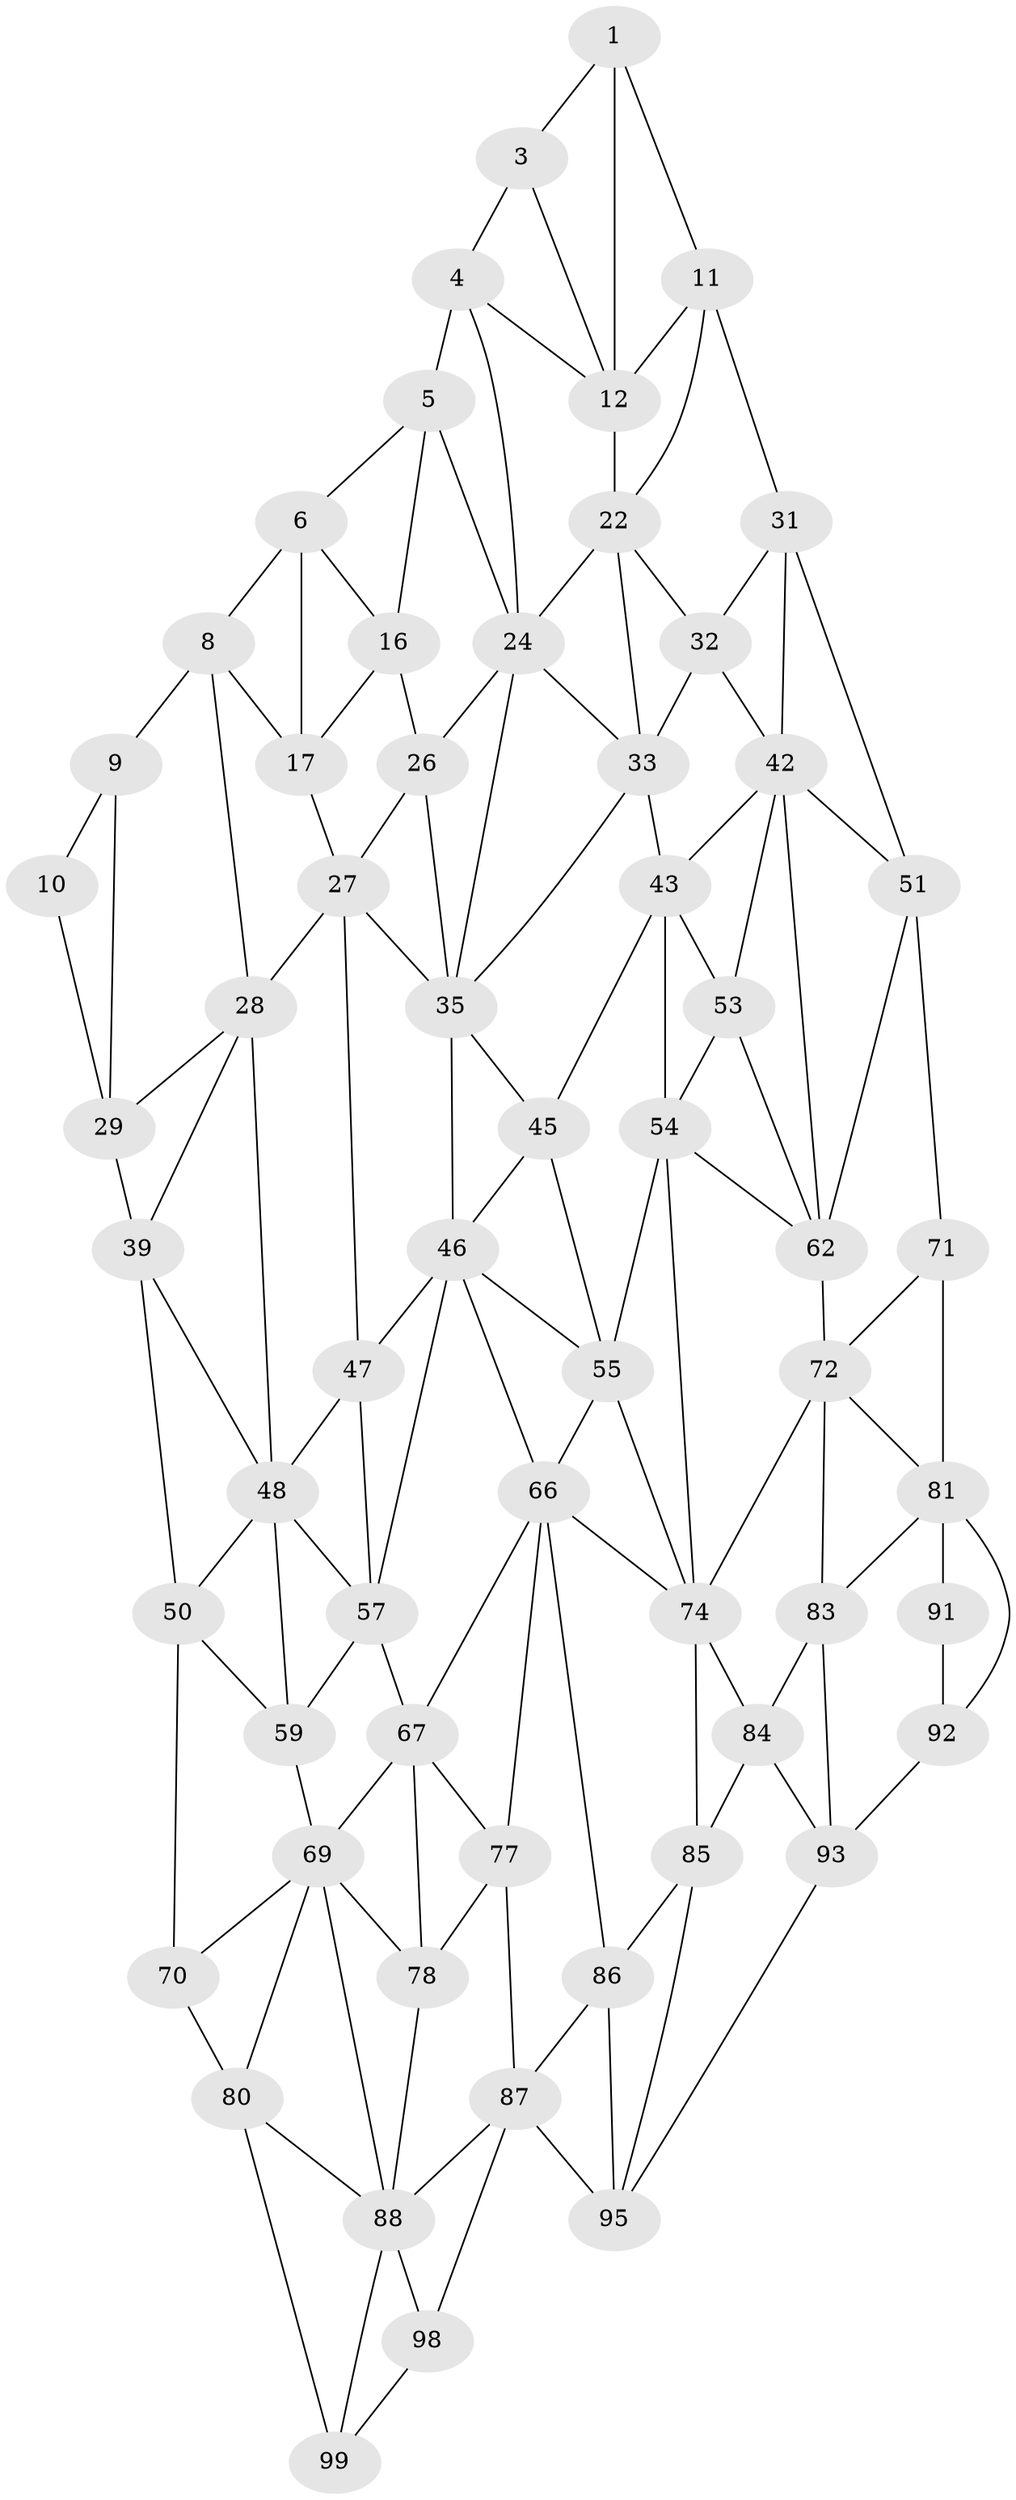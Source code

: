 // original degree distribution, {2: 0.04, 3: 0.32, 4: 0.64}
// Generated by graph-tools (version 1.1) at 2025/38/02/21/25 10:38:56]
// undirected, 60 vertices, 130 edges
graph export_dot {
graph [start="1"]
  node [color=gray90,style=filled];
  1 [super="+2"];
  3;
  4 [super="+14"];
  5 [super="+15"];
  6 [super="+7"];
  8 [super="+18"];
  9 [super="+19"];
  10 [super="+20"];
  11 [super="+21"];
  12 [super="+13"];
  16;
  17;
  22 [super="+23"];
  24 [super="+25"];
  26;
  27 [super="+37"];
  28 [super="+38"];
  29 [super="+30"];
  31 [super="+41"];
  32;
  33 [super="+34"];
  35 [super="+36"];
  39 [super="+40"];
  42 [super="+52"];
  43 [super="+44"];
  45;
  46 [super="+56"];
  47;
  48 [super="+49"];
  50 [super="+60"];
  51 [super="+61"];
  53;
  54 [super="+64"];
  55 [super="+65"];
  57 [super="+58"];
  59;
  62 [super="+63"];
  66 [super="+76"];
  67 [super="+68"];
  69 [super="+79"];
  70;
  71;
  72 [super="+73"];
  74 [super="+75"];
  77;
  78;
  80 [super="+90"];
  81 [super="+82"];
  83;
  84;
  85;
  86;
  87 [super="+97"];
  88 [super="+89"];
  91;
  92;
  93 [super="+94"];
  95 [super="+96"];
  98;
  99 [super="+100"];
  1 -- 11;
  1 -- 3;
  1 -- 12;
  3 -- 4;
  3 -- 12;
  4 -- 5 [weight=2];
  4 -- 24;
  4 -- 12;
  5 -- 6;
  5 -- 16;
  5 -- 24;
  6 -- 16;
  6 -- 8;
  6 -- 17;
  8 -- 9 [weight=2];
  8 -- 17;
  8 -- 28;
  9 -- 10 [weight=2];
  9 -- 29;
  10 -- 29;
  11 -- 12;
  11 -- 22;
  11 -- 31;
  12 -- 22 [weight=2];
  16 -- 26;
  16 -- 17;
  17 -- 27;
  22 -- 32;
  22 -- 24;
  22 -- 33;
  24 -- 26;
  24 -- 35;
  24 -- 33;
  26 -- 27;
  26 -- 35;
  27 -- 28 [weight=2];
  27 -- 47;
  27 -- 35;
  28 -- 29;
  28 -- 48;
  28 -- 39;
  29 -- 39 [weight=2];
  31 -- 32;
  31 -- 42;
  31 -- 51;
  32 -- 42;
  32 -- 33;
  33 -- 43 [weight=2];
  33 -- 35;
  35 -- 45;
  35 -- 46;
  39 -- 48;
  39 -- 50;
  42 -- 43;
  42 -- 51;
  42 -- 53;
  42 -- 62;
  43 -- 53;
  43 -- 45;
  43 -- 54;
  45 -- 55;
  45 -- 46;
  46 -- 47;
  46 -- 57;
  46 -- 66;
  46 -- 55;
  47 -- 57;
  47 -- 48;
  48 -- 50;
  48 -- 59;
  48 -- 57;
  50 -- 59;
  50 -- 70;
  51 -- 62;
  51 -- 71;
  53 -- 54;
  53 -- 62;
  54 -- 55 [weight=2];
  54 -- 74;
  54 -- 62;
  55 -- 66;
  55 -- 74;
  57 -- 67 [weight=2];
  57 -- 59;
  59 -- 69;
  62 -- 72 [weight=2];
  66 -- 67;
  66 -- 77;
  66 -- 74;
  66 -- 86;
  67 -- 77;
  67 -- 69;
  67 -- 78;
  69 -- 70;
  69 -- 80;
  69 -- 78;
  69 -- 88;
  70 -- 80;
  71 -- 81;
  71 -- 72;
  72 -- 81;
  72 -- 74;
  72 -- 83;
  74 -- 84;
  74 -- 85;
  77 -- 87;
  77 -- 78;
  78 -- 88;
  80 -- 99;
  80 -- 88;
  81 -- 91;
  81 -- 83;
  81 -- 92;
  83 -- 93;
  83 -- 84;
  84 -- 85;
  84 -- 93;
  85 -- 95;
  85 -- 86;
  86 -- 87;
  86 -- 95;
  87 -- 88;
  87 -- 98;
  87 -- 95;
  88 -- 98;
  88 -- 99;
  91 -- 92;
  92 -- 93;
  93 -- 95;
  98 -- 99;
}
